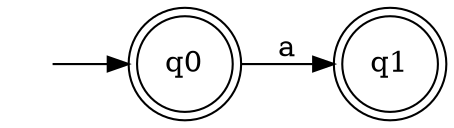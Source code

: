 strict digraph {
	 rankdir=LR
	 node [shape = none, label = " ", width = 0, height = 0]; qd;
	 node [label = "\N", width = 0.5, height = 0.5];
	 node [shape = doublecircle]; q1;
	 node [shape = doublecircle]; q0;
	 node [shape = circle];
	 q0 -> q1 [label = "a"]
	 qd -> q0
}